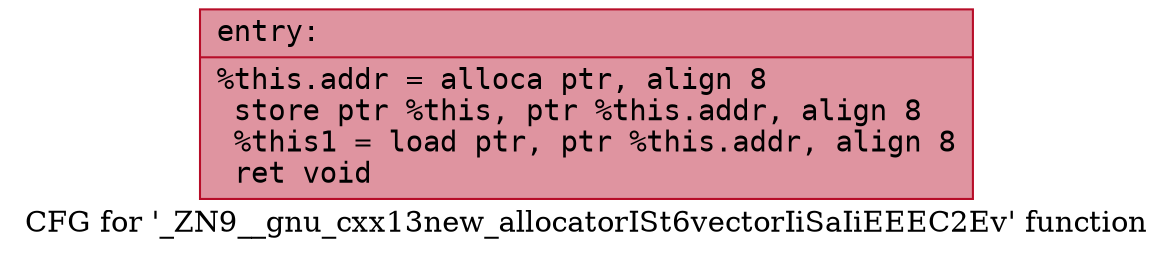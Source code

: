digraph "CFG for '_ZN9__gnu_cxx13new_allocatorISt6vectorIiSaIiEEEC2Ev' function" {
	label="CFG for '_ZN9__gnu_cxx13new_allocatorISt6vectorIiSaIiEEEC2Ev' function";

	Node0x56307d6e08d0 [shape=record,color="#b70d28ff", style=filled, fillcolor="#b70d2870" fontname="Courier",label="{entry:\l|  %this.addr = alloca ptr, align 8\l  store ptr %this, ptr %this.addr, align 8\l  %this1 = load ptr, ptr %this.addr, align 8\l  ret void\l}"];
}
